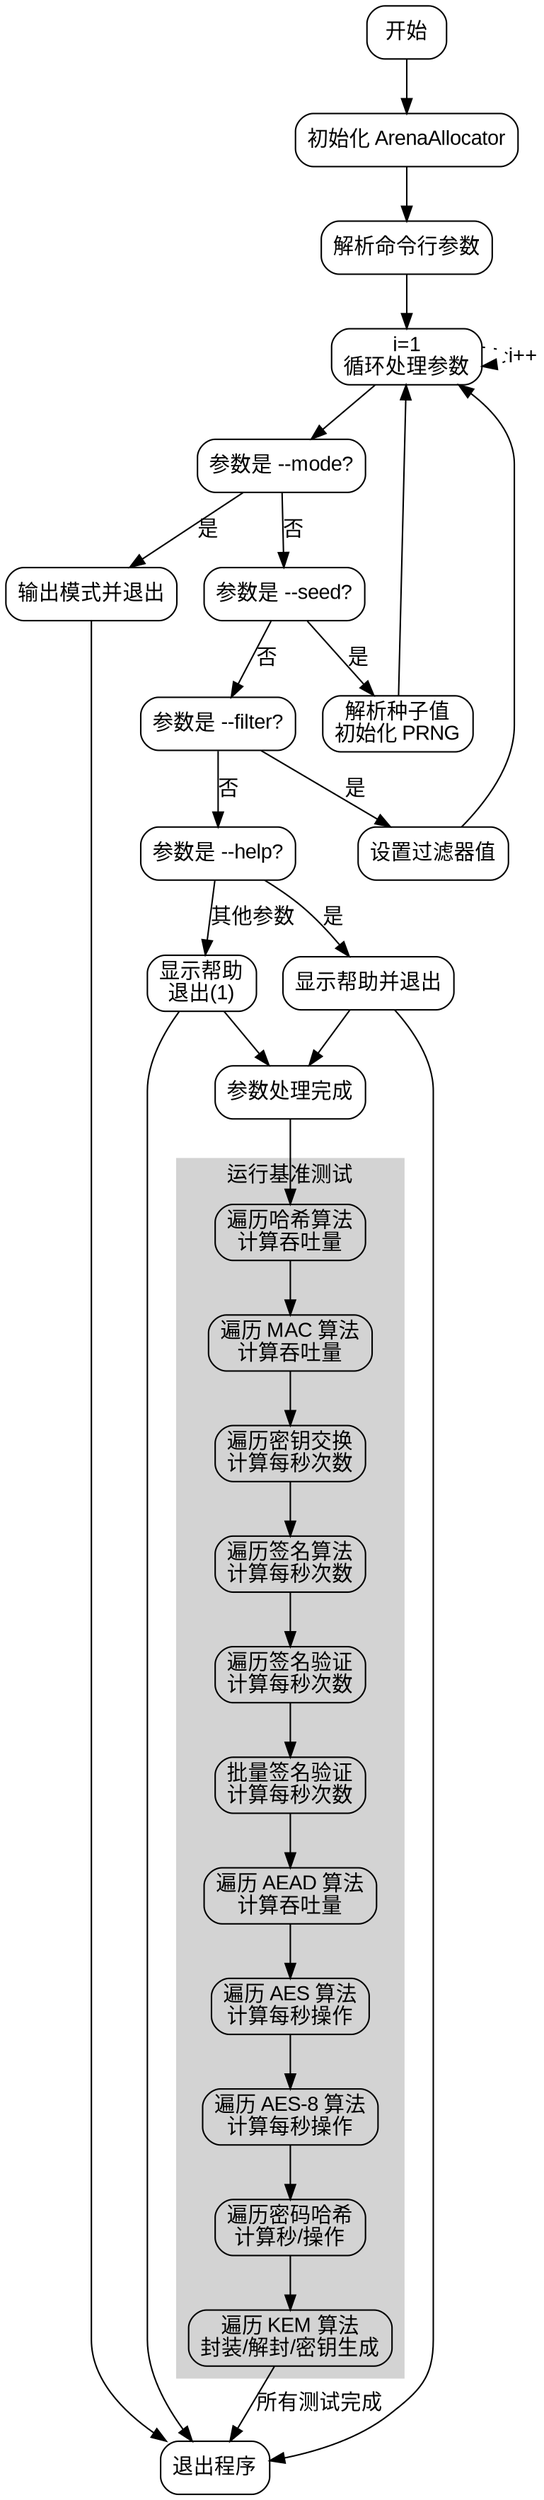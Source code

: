
digraph flowchart {
    node [shape=rectangle, style=rounded, fontname="Arial"];
    edge [fontname="Arial"];

    start [label="开始"];
    init_arena [label="初始化 ArenaAllocator"];
    get_args [label="解析命令行参数"];
    args_loop [label="i=1\n循环处理参数"];
    check_mode [label="参数是 --mode?"];
    print_mode [label="输出模式并退出"];
    check_seed [label="参数是 --seed?"];
    parse_seed [label="解析种子值\n初始化 PRNG"];
    check_filter [label="参数是 --filter?"];
    set_filter [label="设置过滤器值"];
    check_help [label="参数是 --help?"];
    call_usage [label="显示帮助并退出"];
    invalid_arg [label="显示帮助\n退出(1)"];
    end_args [label="参数处理完成"];

    subgraph cluster_benchmarks {
        label="运行基准测试";
        style=filled;
        color=lightgrey;

        hashes [label="遍历哈希算法\n计算吞吐量"];
        macs [label="遍历 MAC 算法\n计算吞吐量"];
        exchanges [label="遍历密钥交换\n计算每秒次数"];
        signatures [label="遍历签名算法\n计算每秒次数"];
        verifications [label="遍历签名验证\n计算每秒次数"];
        batch_verifications [label="批量签名验证\n计算每秒次数"];
        aeads [label="遍历 AEAD 算法\n计算吞吐量"];
        aes [label="遍历 AES 算法\n计算每秒操作"];
        aes8 [label="遍历 AES-8 算法\n计算每秒操作"];
        pwhashes [label="遍历密码哈希\n计算秒/操作"];
        kems [label="遍历 KEM 算法\n封装/解封/密钥生成"];
    }

    start -> init_arena -> get_args -> args_loop;

    args_loop -> check_mode;
    check_mode -> print_mode [label="是"];
    check_mode -> check_seed [label="否"];

    check_seed -> parse_seed [label="是"];
    check_seed -> check_filter [label="否"];
    parse_seed -> args_loop;

    check_filter -> set_filter [label="是"];
    check_filter -> check_help [label="否"];
    set_filter -> args_loop;

    check_help -> call_usage [label="是"];
    check_help -> invalid_arg [label="其他参数"];
    call_usage -> end_args;
    invalid_arg -> end_args;

    args_loop -> args_loop [label="i++" style=dotted];
    end_args -> hashes;

    hashes -> macs -> exchanges -> signatures -> verifications ->
    batch_verifications -> aeads -> aes -> aes8 -> pwhashes -> kems [weight=2];
    
    kems -> end [label="所有测试完成"];
    print_mode -> end;
    call_usage -> end;
    invalid_arg -> end;
    
    end [label="退出程序"];
}
